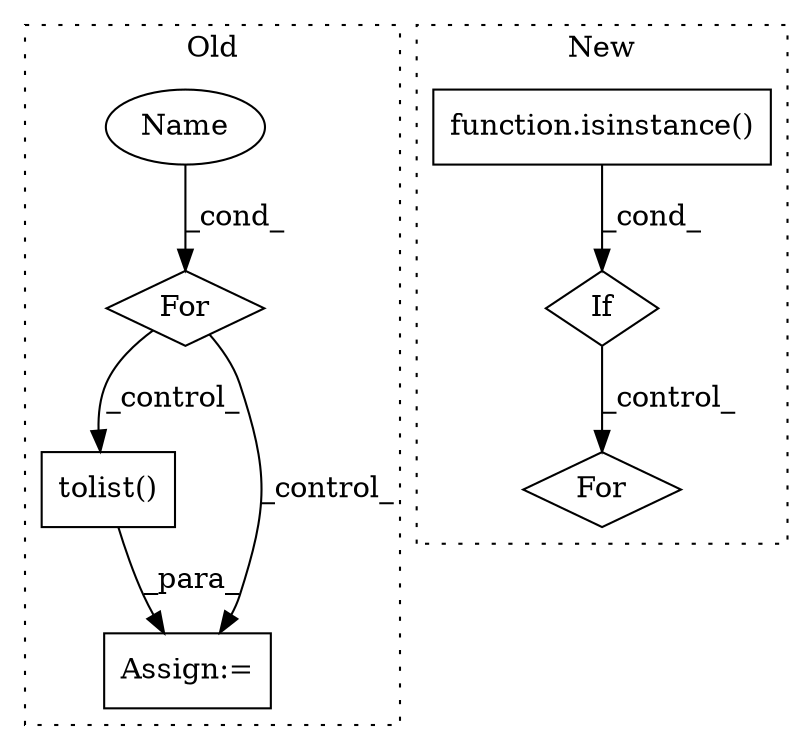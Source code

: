 digraph G {
subgraph cluster0 {
1 [label="tolist()" a="75" s="1485" l="20" shape="box"];
3 [label="Assign:=" a="68" s="1481" l="4" shape="box"];
5 [label="Name" a="87" s="1361" l="1" shape="ellipse"];
6 [label="For" a="107" s="1357,1377" l="4,11" shape="diamond"];
label = "Old";
style="dotted";
}
subgraph cluster1 {
2 [label="function.isinstance()" a="75" s="1492,1534" l="11,1" shape="box"];
4 [label="If" a="96" s="1485" l="3" shape="diamond"];
7 [label="For" a="107" s="2242,2276" l="4,14" shape="diamond"];
label = "New";
style="dotted";
}
1 -> 3 [label="_para_"];
2 -> 4 [label="_cond_"];
4 -> 7 [label="_control_"];
5 -> 6 [label="_cond_"];
6 -> 1 [label="_control_"];
6 -> 3 [label="_control_"];
}